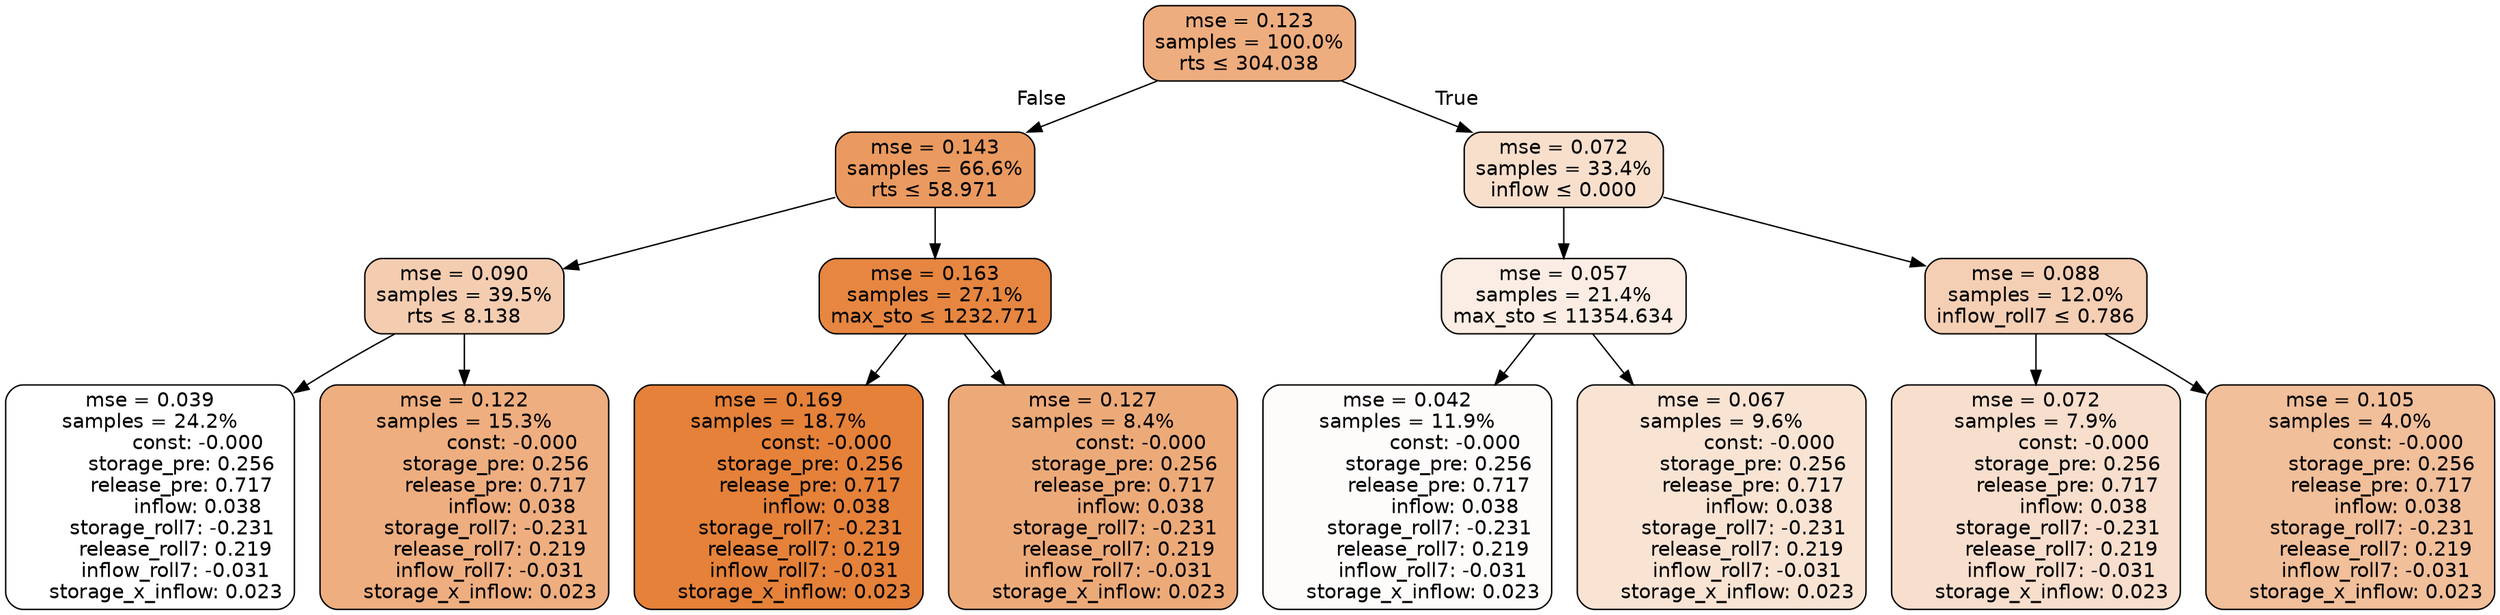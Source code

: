 digraph tree {
node [shape=rectangle, style="filled, rounded", color="black", fontname=helvetica] ;
edge [fontname=helvetica] ;
	"0" [label="mse = 0.123
samples = 100.0%
rts &le; 304.038", fillcolor="#eead7f"]
	"1" [label="mse = 0.143
samples = 66.6%
rts &le; 58.971", fillcolor="#ea9a60"]
	"2" [label="mse = 0.090
samples = 39.5%
rts &le; 8.138", fillcolor="#f4cdb1"]
	"3" [label="mse = 0.039
samples = 24.2%
               const: -0.000
          storage_pre: 0.256
          release_pre: 0.717
               inflow: 0.038
       storage_roll7: -0.231
        release_roll7: 0.219
        inflow_roll7: -0.031
     storage_x_inflow: 0.023", fillcolor="#ffffff"]
	"4" [label="mse = 0.122
samples = 15.3%
               const: -0.000
          storage_pre: 0.256
          release_pre: 0.717
               inflow: 0.038
       storage_roll7: -0.231
        release_roll7: 0.219
        inflow_roll7: -0.031
     storage_x_inflow: 0.023", fillcolor="#eeae80"]
	"5" [label="mse = 0.163
samples = 27.1%
max_sto &le; 1232.771", fillcolor="#e68641"]
	"6" [label="mse = 0.169
samples = 18.7%
               const: -0.000
          storage_pre: 0.256
          release_pre: 0.717
               inflow: 0.038
       storage_roll7: -0.231
        release_roll7: 0.219
        inflow_roll7: -0.031
     storage_x_inflow: 0.023", fillcolor="#e58139"]
	"7" [label="mse = 0.127
samples = 8.4%
               const: -0.000
          storage_pre: 0.256
          release_pre: 0.717
               inflow: 0.038
       storage_roll7: -0.231
        release_roll7: 0.219
        inflow_roll7: -0.031
     storage_x_inflow: 0.023", fillcolor="#edaa79"]
	"8" [label="mse = 0.072
samples = 33.4%
inflow &le; 0.000", fillcolor="#f8dfcc"]
	"9" [label="mse = 0.057
samples = 21.4%
max_sto &le; 11354.634", fillcolor="#fbede3"]
	"10" [label="mse = 0.042
samples = 11.9%
               const: -0.000
          storage_pre: 0.256
          release_pre: 0.717
               inflow: 0.038
       storage_roll7: -0.231
        release_roll7: 0.219
        inflow_roll7: -0.031
     storage_x_inflow: 0.023", fillcolor="#fefcfb"]
	"11" [label="mse = 0.067
samples = 9.6%
               const: -0.000
          storage_pre: 0.256
          release_pre: 0.717
               inflow: 0.038
       storage_roll7: -0.231
        release_roll7: 0.219
        inflow_roll7: -0.031
     storage_x_inflow: 0.023", fillcolor="#f9e4d4"]
	"12" [label="mse = 0.088
samples = 12.0%
inflow_roll7 &le; 0.786", fillcolor="#f5cfb4"]
	"13" [label="mse = 0.072
samples = 7.9%
               const: -0.000
          storage_pre: 0.256
          release_pre: 0.717
               inflow: 0.038
       storage_roll7: -0.231
        release_roll7: 0.219
        inflow_roll7: -0.031
     storage_x_inflow: 0.023", fillcolor="#f8decc"]
	"14" [label="mse = 0.105
samples = 4.0%
               const: -0.000
          storage_pre: 0.256
          release_pre: 0.717
               inflow: 0.038
       storage_roll7: -0.231
        release_roll7: 0.219
        inflow_roll7: -0.031
     storage_x_inflow: 0.023", fillcolor="#f1bf9a"]

	"0" -> "1" [labeldistance=2.5, labelangle=45, headlabel="False"]
	"1" -> "2"
	"2" -> "3"
	"2" -> "4"
	"1" -> "5"
	"5" -> "6"
	"5" -> "7"
	"0" -> "8" [labeldistance=2.5, labelangle=-45, headlabel="True"]
	"8" -> "9"
	"9" -> "10"
	"9" -> "11"
	"8" -> "12"
	"12" -> "13"
	"12" -> "14"
}